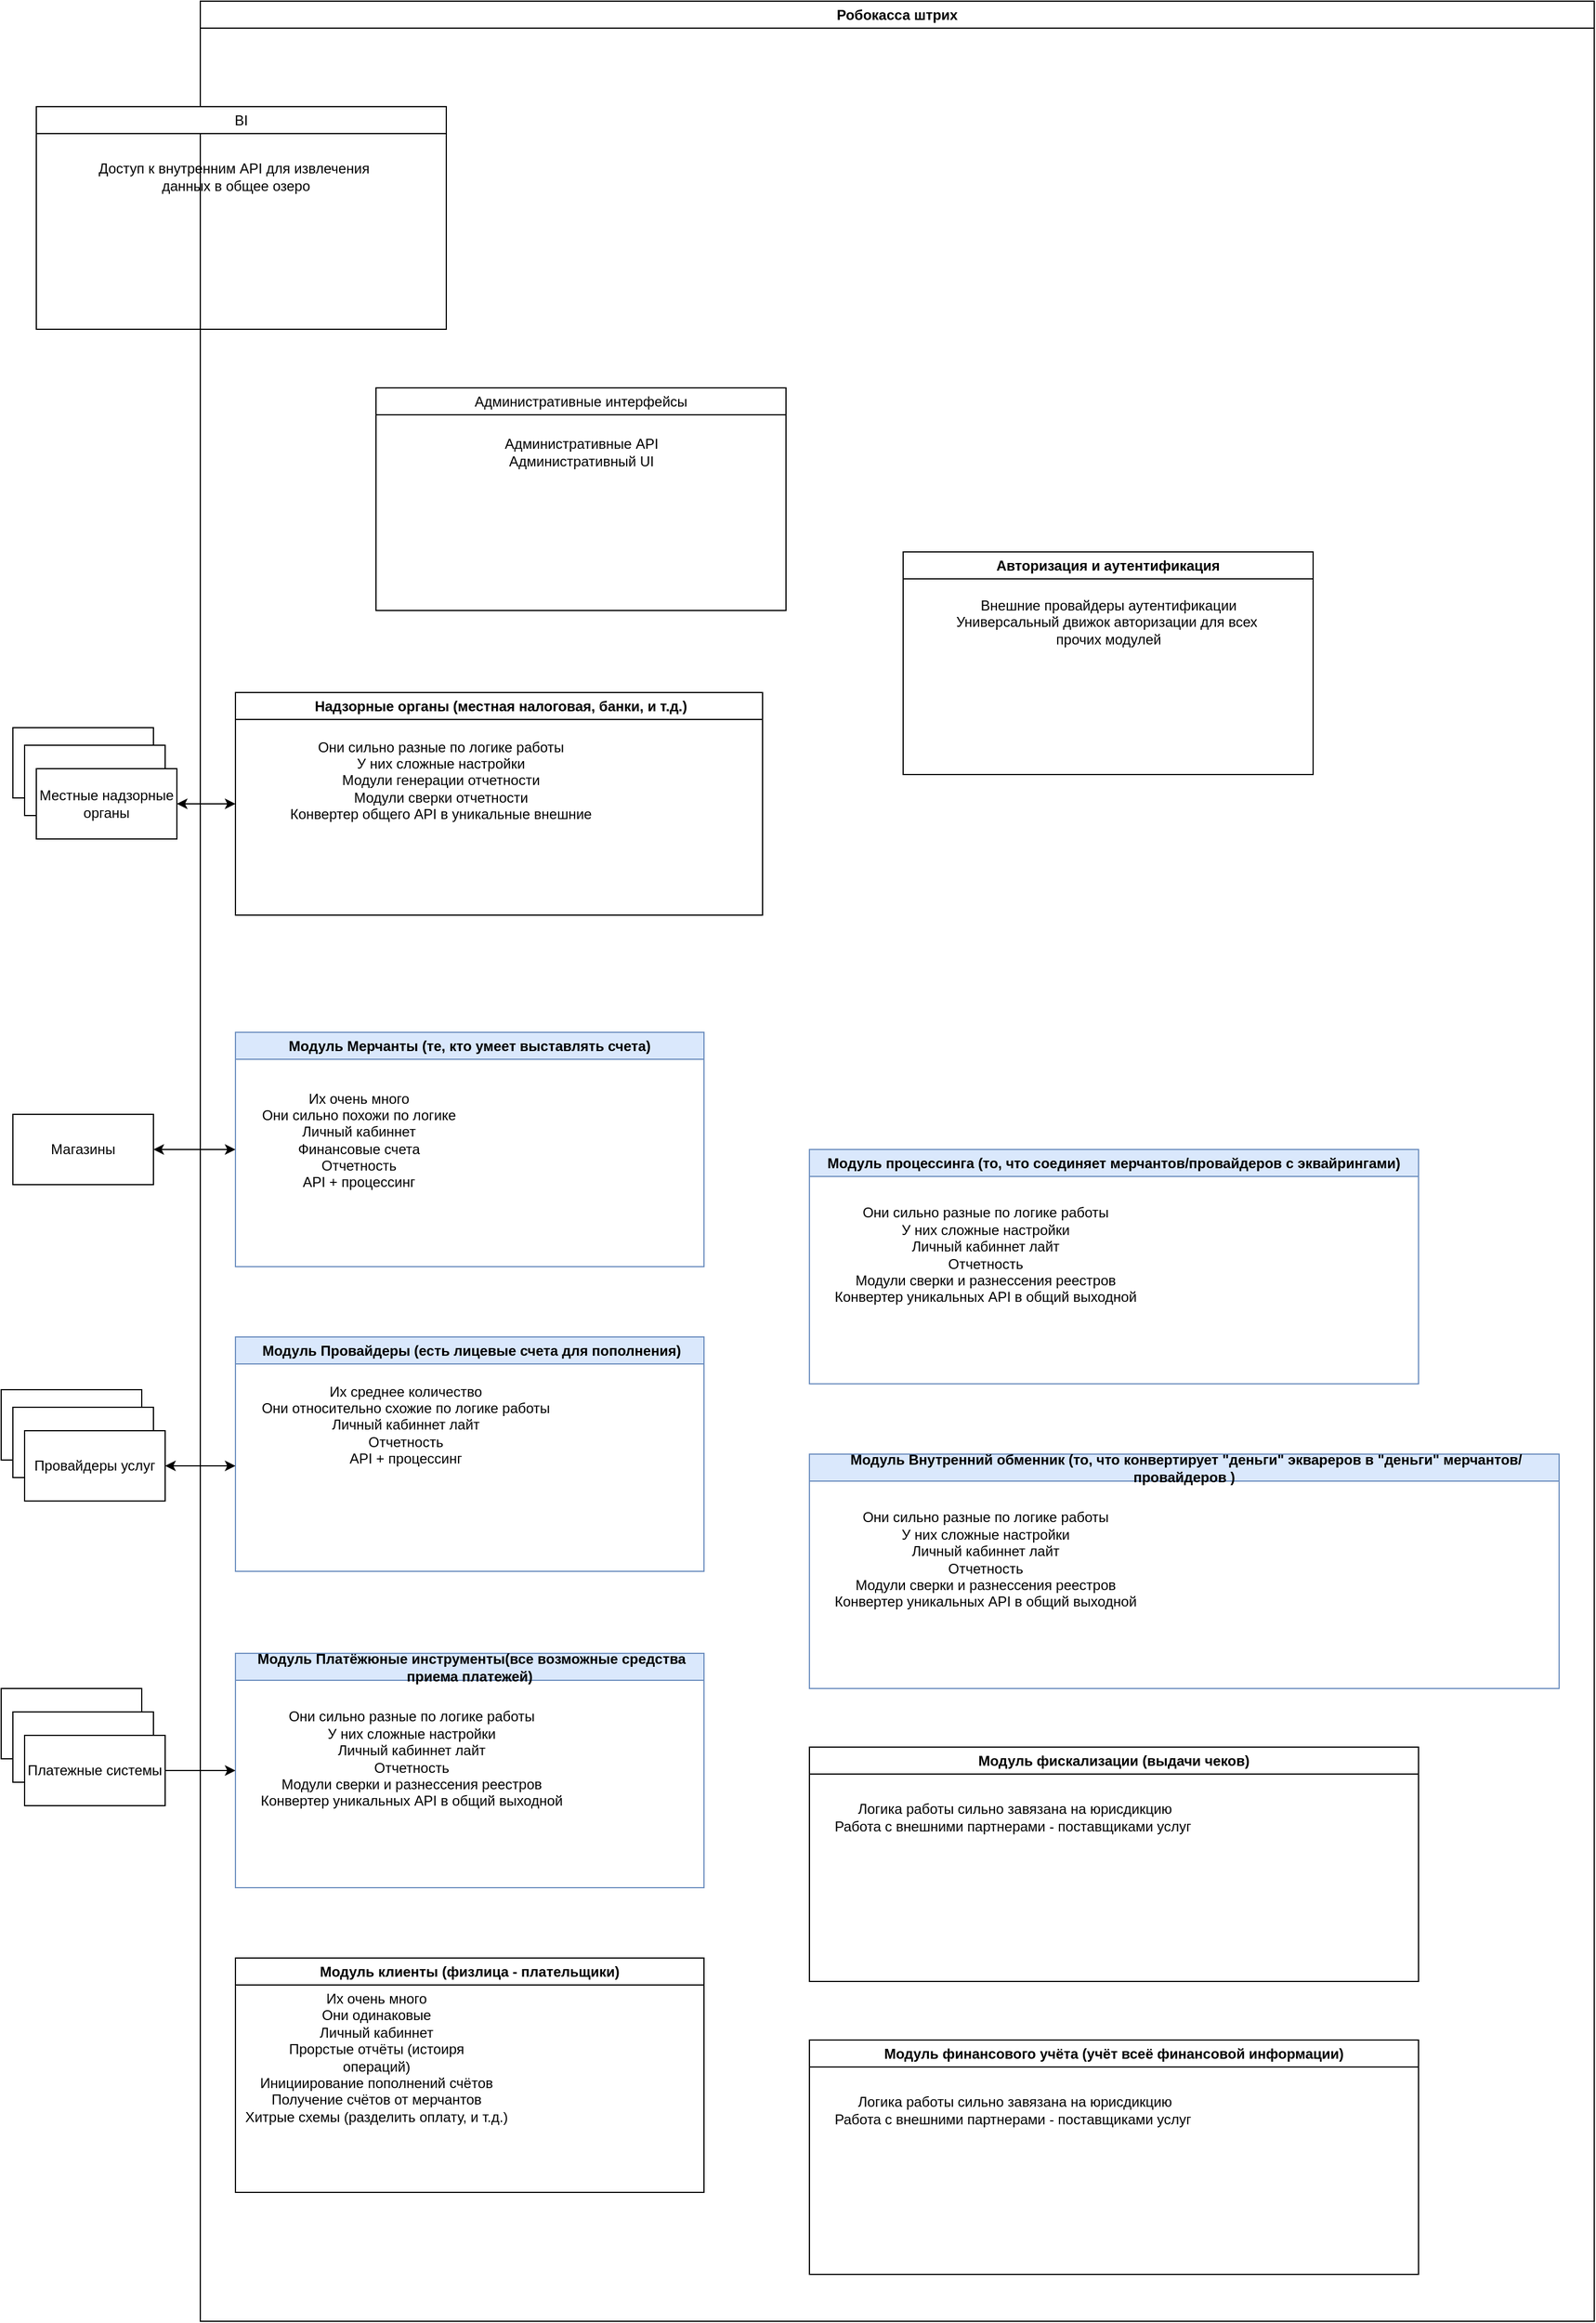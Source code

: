 <mxfile version="28.2.5">
  <diagram name="Page-1" id="c7558073-3199-34d8-9f00-42111426c3f3">
    <mxGraphModel dx="2438" dy="2356" grid="1" gridSize="10" guides="1" tooltips="1" connect="1" arrows="1" fold="1" page="1" pageScale="1" pageWidth="826" pageHeight="1169" background="none" math="0" shadow="0">
      <root>
        <mxCell id="0" />
        <mxCell id="1" parent="0" />
        <mxCell id="EwcPJpzdMDqNDcOes__M-96" value="Модуль Мерчанты (те, кто умеет выставлять счета)" style="swimlane;whiteSpace=wrap;html=1;fillColor=#dae8fc;strokeColor=#6c8ebf;" parent="1" vertex="1">
          <mxGeometry x="60" y="80" width="400" height="200" as="geometry" />
        </mxCell>
        <mxCell id="EwcPJpzdMDqNDcOes__M-97" value="&lt;div&gt;&lt;br&gt;&lt;/div&gt;&lt;div&gt;Их очень много&lt;/div&gt;&lt;div&gt;Они сильно похожи по логике&lt;/div&gt;Личный кабиннет&lt;div&gt;Финансовые счета&lt;/div&gt;&lt;div&gt;Отчетность&lt;/div&gt;&lt;div&gt;API + процессинг&lt;/div&gt;" style="text;html=1;align=center;verticalAlign=middle;resizable=0;points=[];autosize=1;strokeColor=none;fillColor=none;" parent="EwcPJpzdMDqNDcOes__M-96" vertex="1">
          <mxGeometry x="10" y="30" width="190" height="110" as="geometry" />
        </mxCell>
        <mxCell id="EwcPJpzdMDqNDcOes__M-99" value="&amp;nbsp;Модуль Провайдеры (есть лицевые счета для пополнения)" style="swimlane;whiteSpace=wrap;html=1;fillColor=#dae8fc;strokeColor=#6c8ebf;" parent="1" vertex="1">
          <mxGeometry x="60" y="340" width="400" height="200" as="geometry" />
        </mxCell>
        <mxCell id="EwcPJpzdMDqNDcOes__M-100" value="&lt;div&gt;Их среднее количество&lt;/div&gt;&lt;div&gt;Они относительно схожие по логике работы&lt;/div&gt;Личный кабиннет лайт&lt;div&gt;Отчетность&lt;/div&gt;&lt;div&gt;API + процессинг&lt;/div&gt;" style="text;html=1;align=center;verticalAlign=middle;resizable=0;points=[];autosize=1;strokeColor=none;fillColor=none;" parent="EwcPJpzdMDqNDcOes__M-99" vertex="1">
          <mxGeometry x="10" y="30" width="270" height="90" as="geometry" />
        </mxCell>
        <mxCell id="EwcPJpzdMDqNDcOes__M-101" value="&amp;nbsp;Модуль Платёжюные инструменты(все возможные средства приема платежей)" style="swimlane;whiteSpace=wrap;html=1;fillColor=#dae8fc;strokeColor=#6c8ebf;" parent="1" vertex="1">
          <mxGeometry x="60" y="610" width="400" height="200" as="geometry" />
        </mxCell>
        <mxCell id="EwcPJpzdMDqNDcOes__M-102" value="&lt;div&gt;&lt;span style=&quot;background-color: transparent; color: light-dark(rgb(0, 0, 0), rgb(255, 255, 255));&quot;&gt;Они сильно разные по логике работы&lt;/span&gt;&lt;/div&gt;&lt;div&gt;У них сложные настройки&lt;/div&gt;Личный кабиннет лайт&lt;div&gt;Отчетность&lt;/div&gt;&lt;div&gt;Модули сверки и разнессения реестров&lt;/div&gt;&lt;div&gt;Конвертер уникальных API в общий выходной&lt;/div&gt;" style="text;html=1;align=center;verticalAlign=middle;resizable=0;points=[];autosize=1;strokeColor=none;fillColor=none;" parent="EwcPJpzdMDqNDcOes__M-101" vertex="1">
          <mxGeometry x="10" y="40" width="280" height="100" as="geometry" />
        </mxCell>
        <mxCell id="EwcPJpzdMDqNDcOes__M-107" value="" style="rounded=0;whiteSpace=wrap;html=1;" parent="1" vertex="1">
          <mxGeometry x="-140" y="640" width="120" height="60" as="geometry" />
        </mxCell>
        <mxCell id="EwcPJpzdMDqNDcOes__M-108" value="" style="rounded=0;whiteSpace=wrap;html=1;" parent="1" vertex="1">
          <mxGeometry x="-130" y="660" width="120" height="60" as="geometry" />
        </mxCell>
        <mxCell id="EwcPJpzdMDqNDcOes__M-110" value="" style="edgeStyle=orthogonalEdgeStyle;rounded=0;orthogonalLoop=1;jettySize=auto;html=1;entryX=0;entryY=0.5;entryDx=0;entryDy=0;" parent="1" source="EwcPJpzdMDqNDcOes__M-109" target="EwcPJpzdMDqNDcOes__M-101" edge="1">
          <mxGeometry relative="1" as="geometry" />
        </mxCell>
        <mxCell id="EwcPJpzdMDqNDcOes__M-109" value="Платежные системы" style="rounded=0;whiteSpace=wrap;html=1;" parent="1" vertex="1">
          <mxGeometry x="-120" y="680" width="120" height="60" as="geometry" />
        </mxCell>
        <mxCell id="EwcPJpzdMDqNDcOes__M-111" value="" style="rounded=0;whiteSpace=wrap;html=1;" parent="1" vertex="1">
          <mxGeometry x="-140" y="385" width="120" height="60" as="geometry" />
        </mxCell>
        <mxCell id="EwcPJpzdMDqNDcOes__M-112" value="" style="rounded=0;whiteSpace=wrap;html=1;" parent="1" vertex="1">
          <mxGeometry x="-130" y="400" width="120" height="60" as="geometry" />
        </mxCell>
        <mxCell id="EwcPJpzdMDqNDcOes__M-113" value="Провайдеры услуг" style="rounded=0;whiteSpace=wrap;html=1;" parent="1" vertex="1">
          <mxGeometry x="-120" y="420" width="120" height="60" as="geometry" />
        </mxCell>
        <mxCell id="EwcPJpzdMDqNDcOes__M-115" value="" style="endArrow=classic;startArrow=classic;html=1;rounded=0;exitX=1;exitY=0.5;exitDx=0;exitDy=0;" parent="1" source="EwcPJpzdMDqNDcOes__M-113" edge="1">
          <mxGeometry width="50" height="50" relative="1" as="geometry">
            <mxPoint x="250" y="480" as="sourcePoint" />
            <mxPoint x="60" y="450" as="targetPoint" />
          </mxGeometry>
        </mxCell>
        <mxCell id="EwcPJpzdMDqNDcOes__M-116" value="Магазины" style="rounded=0;whiteSpace=wrap;html=1;" parent="1" vertex="1">
          <mxGeometry x="-130" y="150" width="120" height="60" as="geometry" />
        </mxCell>
        <mxCell id="EwcPJpzdMDqNDcOes__M-117" value="" style="endArrow=classic;startArrow=classic;html=1;rounded=0;exitX=1;exitY=0.5;exitDx=0;exitDy=0;entryX=0;entryY=0.5;entryDx=0;entryDy=0;" parent="1" source="EwcPJpzdMDqNDcOes__M-116" target="EwcPJpzdMDqNDcOes__M-96" edge="1">
          <mxGeometry width="50" height="50" relative="1" as="geometry">
            <mxPoint x="10" y="460" as="sourcePoint" />
            <mxPoint x="70" y="460" as="targetPoint" />
          </mxGeometry>
        </mxCell>
        <mxCell id="EwcPJpzdMDqNDcOes__M-122" value="&lt;span style=&quot;font-weight: 400; text-wrap-mode: nowrap;&quot;&gt;Административные интерфейсы&lt;/span&gt;" style="swimlane;whiteSpace=wrap;html=1;" parent="1" vertex="1">
          <mxGeometry x="180" y="-470" width="350" height="190" as="geometry" />
        </mxCell>
        <mxCell id="EwcPJpzdMDqNDcOes__M-123" value="Административные API&lt;div&gt;Административный UI&lt;/div&gt;" style="text;html=1;align=center;verticalAlign=middle;resizable=0;points=[];autosize=1;strokeColor=none;fillColor=none;" parent="EwcPJpzdMDqNDcOes__M-122" vertex="1">
          <mxGeometry x="100" y="35" width="150" height="40" as="geometry" />
        </mxCell>
        <mxCell id="EwcPJpzdMDqNDcOes__M-127" value="Робокасса штрих" style="swimlane;whiteSpace=wrap;html=1;" parent="1" vertex="1">
          <mxGeometry x="30" y="-800" width="1190" height="1980" as="geometry" />
        </mxCell>
        <mxCell id="EwcPJpzdMDqNDcOes__M-118" value="&amp;nbsp;Надзорные органы (местная налоговая, банки, и т.д.)" style="swimlane;whiteSpace=wrap;html=1;" parent="EwcPJpzdMDqNDcOes__M-127" vertex="1">
          <mxGeometry x="30" y="590" width="450" height="190" as="geometry" />
        </mxCell>
        <mxCell id="EwcPJpzdMDqNDcOes__M-119" value="&lt;div&gt;&lt;span style=&quot;background-color: transparent; color: light-dark(rgb(0, 0, 0), rgb(255, 255, 255));&quot;&gt;Они сильно разные по логике работы&lt;/span&gt;&lt;/div&gt;&lt;div&gt;У них сложные настройки&lt;/div&gt;&lt;div&gt;Модули генерации отчетности&lt;/div&gt;&lt;div&gt;Модули сверки отчетности&lt;/div&gt;&lt;div&gt;Конвертер общего API в уникальные внешние&lt;/div&gt;" style="text;html=1;align=center;verticalAlign=middle;resizable=0;points=[];autosize=1;strokeColor=none;fillColor=none;" parent="EwcPJpzdMDqNDcOes__M-118" vertex="1">
          <mxGeometry x="35" y="30" width="280" height="90" as="geometry" />
        </mxCell>
        <mxCell id="EwcPJpzdMDqNDcOes__M-124" value="&lt;span style=&quot;font-weight: 400; text-wrap-mode: nowrap;&quot;&gt;BI&lt;/span&gt;" style="swimlane;whiteSpace=wrap;html=1;" parent="EwcPJpzdMDqNDcOes__M-127" vertex="1">
          <mxGeometry x="-140" y="90" width="350" height="190" as="geometry" />
        </mxCell>
        <mxCell id="EwcPJpzdMDqNDcOes__M-126" value="Доступ к внутренним API для извлечения&amp;nbsp;&lt;div&gt;данных в общее озеро&lt;/div&gt;" style="text;html=1;align=center;verticalAlign=middle;resizable=0;points=[];autosize=1;strokeColor=none;fillColor=none;" parent="EwcPJpzdMDqNDcOes__M-124" vertex="1">
          <mxGeometry x="40" y="40" width="260" height="40" as="geometry" />
        </mxCell>
        <mxCell id="EwcPJpzdMDqNDcOes__M-105" value="&amp;nbsp;Модуль Внутренний обменник (то, что конвертирует &quot;деньги&quot; эквареров в &quot;деньги&quot; мерчантов/провайдеров )" style="swimlane;whiteSpace=wrap;html=1;fillColor=#dae8fc;strokeColor=#6c8ebf;" parent="EwcPJpzdMDqNDcOes__M-127" vertex="1">
          <mxGeometry x="520" y="1240" width="640" height="200" as="geometry" />
        </mxCell>
        <mxCell id="EwcPJpzdMDqNDcOes__M-106" value="&lt;div&gt;&lt;span style=&quot;background-color: transparent; color: light-dark(rgb(0, 0, 0), rgb(255, 255, 255));&quot;&gt;Они сильно разные по логике работы&lt;/span&gt;&lt;/div&gt;&lt;div&gt;У них сложные настройки&lt;/div&gt;Личный кабиннет лайт&lt;div&gt;Отчетность&lt;/div&gt;&lt;div&gt;Модули сверки и разнессения реестров&lt;/div&gt;&lt;div&gt;Конвертер уникальных API в общий выходной&lt;/div&gt;" style="text;html=1;align=center;verticalAlign=middle;resizable=0;points=[];autosize=1;strokeColor=none;fillColor=none;" parent="EwcPJpzdMDqNDcOes__M-105" vertex="1">
          <mxGeometry x="10" y="40" width="280" height="100" as="geometry" />
        </mxCell>
        <mxCell id="EwcPJpzdMDqNDcOes__M-103" value="Модуль процессинга (то, что соединяет мерчантов/провайдеров с эквайрингами)" style="swimlane;whiteSpace=wrap;html=1;fillColor=#dae8fc;strokeColor=#6c8ebf;" parent="EwcPJpzdMDqNDcOes__M-127" vertex="1">
          <mxGeometry x="520" y="980" width="520" height="200" as="geometry" />
        </mxCell>
        <mxCell id="EwcPJpzdMDqNDcOes__M-104" value="&lt;div&gt;&lt;span style=&quot;background-color: transparent; color: light-dark(rgb(0, 0, 0), rgb(255, 255, 255));&quot;&gt;Они сильно разные по логике работы&lt;/span&gt;&lt;/div&gt;&lt;div&gt;У них сложные настройки&lt;/div&gt;Личный кабиннет лайт&lt;div&gt;Отчетность&lt;/div&gt;&lt;div&gt;Модули сверки и разнессения реестров&lt;/div&gt;&lt;div&gt;Конвертер уникальных API в общий выходной&lt;/div&gt;" style="text;html=1;align=center;verticalAlign=middle;resizable=0;points=[];autosize=1;strokeColor=none;fillColor=none;" parent="EwcPJpzdMDqNDcOes__M-103" vertex="1">
          <mxGeometry x="10" y="40" width="280" height="100" as="geometry" />
        </mxCell>
        <mxCell id="EwcPJpzdMDqNDcOes__M-120" value="Авторизация и аутентификация" style="swimlane;whiteSpace=wrap;html=1;" parent="EwcPJpzdMDqNDcOes__M-127" vertex="1">
          <mxGeometry x="600" y="470" width="350" height="190" as="geometry" />
        </mxCell>
        <mxCell id="EwcPJpzdMDqNDcOes__M-121" value="Внешние провайдеры аутентификации&lt;div&gt;Универсальный движок авторизации для всех&amp;nbsp;&lt;/div&gt;&lt;div&gt;прочих модулей&lt;/div&gt;" style="text;html=1;align=center;verticalAlign=middle;resizable=0;points=[];autosize=1;strokeColor=none;fillColor=none;" parent="EwcPJpzdMDqNDcOes__M-120" vertex="1">
          <mxGeometry x="35" y="30" width="280" height="60" as="geometry" />
        </mxCell>
        <mxCell id="CoD8RWRZb0lw4X5uB_T0-1" value="Модуль клиенты (физлица - плательщики)" style="swimlane;whiteSpace=wrap;html=1;" parent="EwcPJpzdMDqNDcOes__M-127" vertex="1">
          <mxGeometry x="30" y="1670" width="400" height="200" as="geometry" />
        </mxCell>
        <mxCell id="CoD8RWRZb0lw4X5uB_T0-2" value="&lt;div&gt;&lt;span style=&quot;background-color: transparent; color: light-dark(rgb(0, 0, 0), rgb(255, 255, 255));&quot;&gt;Их очень много&lt;/span&gt;&lt;/div&gt;&lt;div&gt;Они одинаковые&lt;/div&gt;Личный кабиннет&lt;div&gt;Прорстые отчёты (истоиря&lt;/div&gt;&lt;div&gt;операций)&lt;/div&gt;&lt;div&gt;Инициирование пополнений счётов&lt;/div&gt;&lt;div&gt;Получение счётов от мерчантов&lt;/div&gt;&lt;div&gt;Хитрые схемы (разделить оплату, и т.д.)&lt;/div&gt;" style="text;html=1;align=center;verticalAlign=middle;resizable=0;points=[];autosize=1;strokeColor=none;fillColor=none;" parent="CoD8RWRZb0lw4X5uB_T0-1" vertex="1">
          <mxGeometry x="-5" y="20" width="250" height="130" as="geometry" />
        </mxCell>
        <mxCell id="CoD8RWRZb0lw4X5uB_T0-3" value="Модуль фискализации (выдачи чеков)" style="swimlane;whiteSpace=wrap;html=1;" parent="EwcPJpzdMDqNDcOes__M-127" vertex="1">
          <mxGeometry x="520" y="1490" width="520" height="200" as="geometry" />
        </mxCell>
        <mxCell id="CoD8RWRZb0lw4X5uB_T0-4" value="&lt;div&gt;Логика работы сильно завязана на юрисдикцию&lt;/div&gt;&lt;div&gt;Работа с внешними партнерами - поставщиками услуг&amp;nbsp;&lt;/div&gt;" style="text;html=1;align=center;verticalAlign=middle;resizable=0;points=[];autosize=1;strokeColor=none;fillColor=none;" parent="CoD8RWRZb0lw4X5uB_T0-3" vertex="1">
          <mxGeometry x="10" y="40" width="330" height="40" as="geometry" />
        </mxCell>
        <mxCell id="CoD8RWRZb0lw4X5uB_T0-5" value="Модуль финансового учёта (учёт всеё финансовой информации)" style="swimlane;whiteSpace=wrap;html=1;" parent="EwcPJpzdMDqNDcOes__M-127" vertex="1">
          <mxGeometry x="520" y="1740" width="520" height="200" as="geometry" />
        </mxCell>
        <mxCell id="CoD8RWRZb0lw4X5uB_T0-6" value="&lt;div&gt;Логика работы сильно завязана на юрисдикцию&lt;/div&gt;&lt;div&gt;Работа с внешними партнерами - поставщиками услуг&amp;nbsp;&lt;/div&gt;" style="text;html=1;align=center;verticalAlign=middle;resizable=0;points=[];autosize=1;strokeColor=none;fillColor=none;" parent="CoD8RWRZb0lw4X5uB_T0-5" vertex="1">
          <mxGeometry x="10" y="40" width="330" height="40" as="geometry" />
        </mxCell>
        <mxCell id="EwcPJpzdMDqNDcOes__M-128" value="" style="rounded=0;whiteSpace=wrap;html=1;" parent="1" vertex="1">
          <mxGeometry x="-130" y="-180" width="120" height="60" as="geometry" />
        </mxCell>
        <mxCell id="EwcPJpzdMDqNDcOes__M-129" value="" style="rounded=0;whiteSpace=wrap;html=1;" parent="1" vertex="1">
          <mxGeometry x="-120" y="-165" width="120" height="60" as="geometry" />
        </mxCell>
        <mxCell id="EwcPJpzdMDqNDcOes__M-130" value="Местные надзорные органы" style="rounded=0;whiteSpace=wrap;html=1;" parent="1" vertex="1">
          <mxGeometry x="-110" y="-145" width="120" height="60" as="geometry" />
        </mxCell>
        <mxCell id="EwcPJpzdMDqNDcOes__M-131" value="" style="endArrow=classic;startArrow=classic;html=1;rounded=0;entryX=1;entryY=0.5;entryDx=0;entryDy=0;exitX=0;exitY=0.5;exitDx=0;exitDy=0;" parent="1" source="EwcPJpzdMDqNDcOes__M-118" target="EwcPJpzdMDqNDcOes__M-130" edge="1">
          <mxGeometry width="50" height="50" relative="1" as="geometry">
            <mxPoint x="490" y="210" as="sourcePoint" />
            <mxPoint x="540" y="160" as="targetPoint" />
          </mxGeometry>
        </mxCell>
      </root>
    </mxGraphModel>
  </diagram>
</mxfile>
